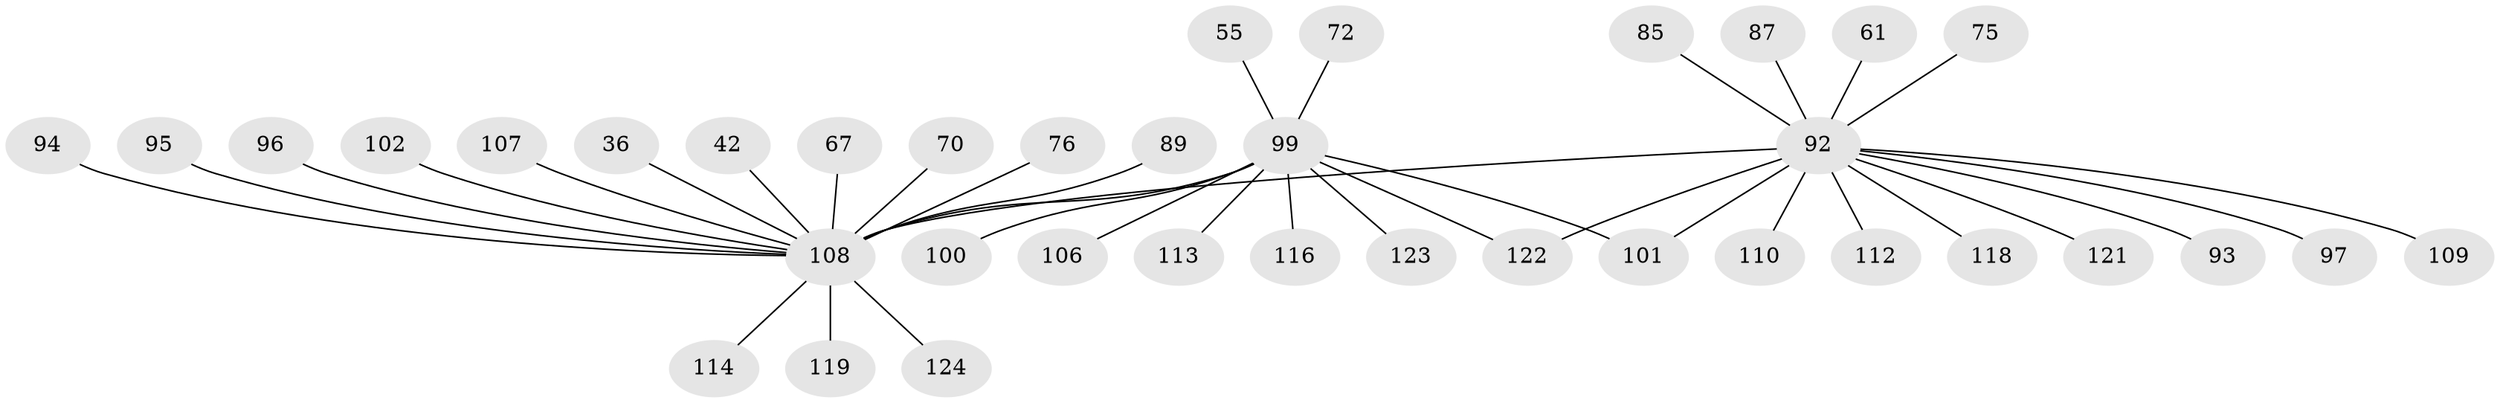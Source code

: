 // original degree distribution, {1: 0.5564516129032258, 21: 0.008064516129032258, 7: 0.016129032258064516, 14: 0.008064516129032258, 15: 0.008064516129032258, 9: 0.008064516129032258, 4: 0.04838709677419355, 2: 0.20967741935483872, 10: 0.008064516129032258, 3: 0.0967741935483871, 5: 0.016129032258064516, 6: 0.016129032258064516}
// Generated by graph-tools (version 1.1) at 2025/51/03/04/25 21:51:57]
// undirected, 37 vertices, 38 edges
graph export_dot {
graph [start="1"]
  node [color=gray90,style=filled];
  36;
  42;
  55 [super="+26"];
  61;
  67;
  70 [super="+21+43+50"];
  72 [super="+60"];
  75;
  76;
  85;
  87;
  89 [super="+73+83+84"];
  92 [super="+8+12+68+82+20+47"];
  93 [super="+77"];
  94;
  95;
  96;
  97;
  99 [super="+91+69+79+81+90"];
  100;
  101 [super="+10"];
  102;
  106;
  107 [super="+51"];
  108 [super="+66+54+1+5+6+34"];
  109;
  110 [super="+22"];
  112 [super="+30+33+38+86"];
  113 [super="+88"];
  114;
  116 [super="+11"];
  118 [super="+115"];
  119;
  121;
  122 [super="+111+117"];
  123 [super="+120"];
  124;
  36 -- 108;
  42 -- 108;
  55 -- 99 [weight=2];
  61 -- 92;
  67 -- 108;
  70 -- 108 [weight=2];
  72 -- 99 [weight=2];
  75 -- 92;
  76 -- 108;
  85 -- 92;
  87 -- 92;
  89 -- 108;
  92 -- 97;
  92 -- 121;
  92 -- 108 [weight=6];
  92 -- 110;
  92 -- 122;
  92 -- 112 [weight=2];
  92 -- 93 [weight=2];
  92 -- 109;
  92 -- 101;
  92 -- 118 [weight=2];
  94 -- 108;
  95 -- 108;
  96 -- 108;
  99 -- 100;
  99 -- 101 [weight=2];
  99 -- 122;
  99 -- 106;
  99 -- 108 [weight=4];
  99 -- 113;
  99 -- 116;
  99 -- 123;
  102 -- 108;
  107 -- 108;
  108 -- 114;
  108 -- 119;
  108 -- 124;
}
